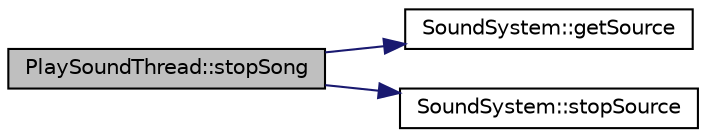 digraph G
{
  edge [fontname="Helvetica",fontsize="10",labelfontname="Helvetica",labelfontsize="10"];
  node [fontname="Helvetica",fontsize="10",shape=record];
  rankdir="LR";
  Node1 [label="PlaySoundThread::stopSong",height=0.2,width=0.4,color="black", fillcolor="grey75", style="filled" fontcolor="black"];
  Node1 -> Node2 [color="midnightblue",fontsize="10",style="solid",fontname="Helvetica"];
  Node2 [label="SoundSystem::getSource",height=0.2,width=0.4,color="black", fillcolor="white", style="filled",URL="$classSoundSystem.html#af1a96ab8ff03a4f7aa8a5d306cc7aef7"];
  Node1 -> Node3 [color="midnightblue",fontsize="10",style="solid",fontname="Helvetica"];
  Node3 [label="SoundSystem::stopSource",height=0.2,width=0.4,color="black", fillcolor="white", style="filled",URL="$classSoundSystem.html#a637bdd69eddc897ad4135f2fa4008dcc"];
}
